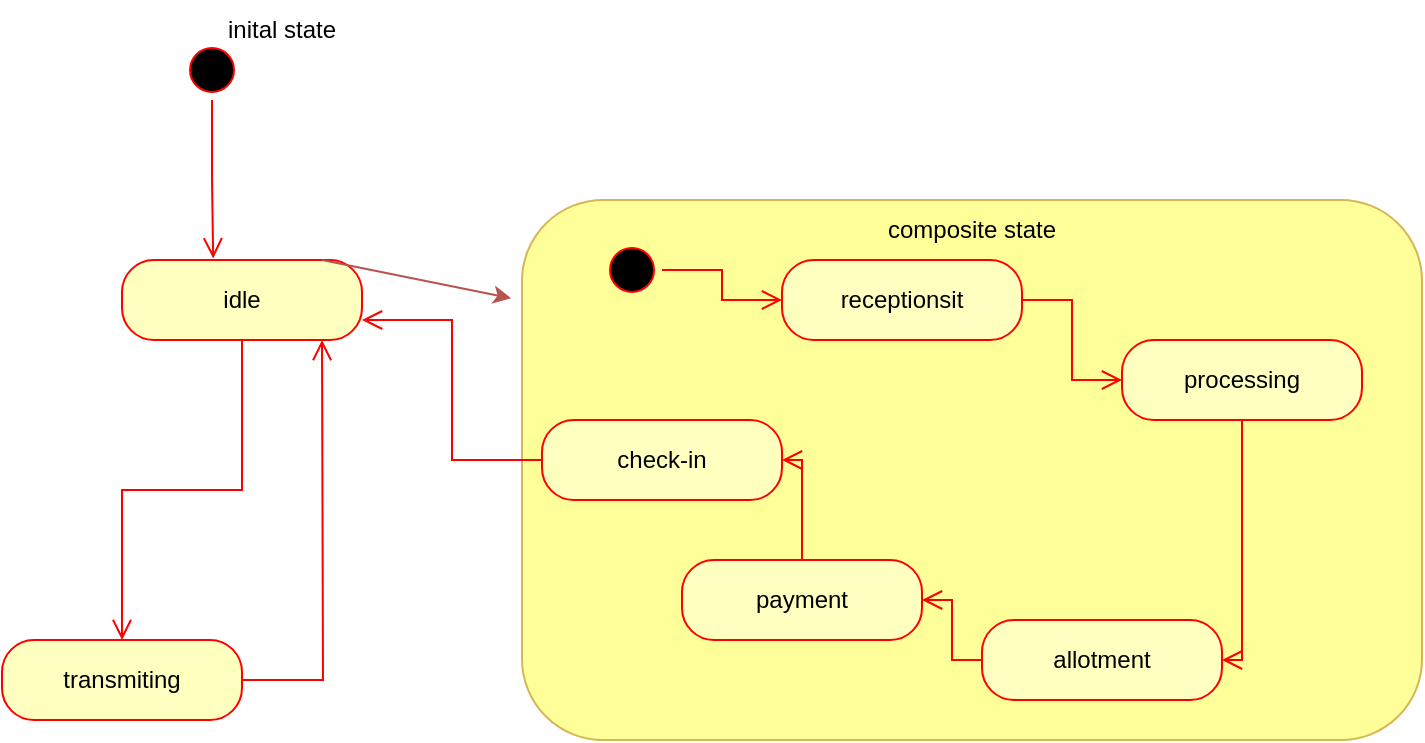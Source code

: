 <mxfile version="22.1.5" type="device">
  <diagram name="Page-1" id="Fwdr6p3sFzub2-wpzpE_">
    <mxGraphModel dx="1852" dy="577" grid="1" gridSize="10" guides="1" tooltips="1" connect="1" arrows="1" fold="1" page="1" pageScale="1" pageWidth="850" pageHeight="1100" math="0" shadow="0">
      <root>
        <mxCell id="0" />
        <mxCell id="1" parent="0" />
        <object label="" id="PWBGoijjpDa2dbcxvJKg-1">
          <mxCell style="ellipse;html=1;shape=startState;fillColor=#000000;strokeColor=#ff0000;" vertex="1" parent="1">
            <mxGeometry x="80" y="40" width="30" height="30" as="geometry" />
          </mxCell>
        </object>
        <mxCell id="PWBGoijjpDa2dbcxvJKg-2" value="" style="edgeStyle=orthogonalEdgeStyle;html=1;verticalAlign=bottom;endArrow=open;endSize=8;strokeColor=#ff0000;rounded=0;entryX=0.38;entryY=-0.02;entryDx=0;entryDy=0;entryPerimeter=0;" edge="1" source="PWBGoijjpDa2dbcxvJKg-1" parent="1" target="PWBGoijjpDa2dbcxvJKg-3">
          <mxGeometry relative="1" as="geometry">
            <mxPoint x="95" y="130" as="targetPoint" />
          </mxGeometry>
        </mxCell>
        <mxCell id="PWBGoijjpDa2dbcxvJKg-3" value="idle" style="rounded=1;whiteSpace=wrap;html=1;arcSize=40;fontColor=#000000;fillColor=#ffffc0;strokeColor=#ff0000;" vertex="1" parent="1">
          <mxGeometry x="50" y="150" width="120" height="40" as="geometry" />
        </mxCell>
        <mxCell id="PWBGoijjpDa2dbcxvJKg-4" value="" style="edgeStyle=orthogonalEdgeStyle;html=1;verticalAlign=bottom;endArrow=open;endSize=8;strokeColor=#ff0000;rounded=0;" edge="1" source="PWBGoijjpDa2dbcxvJKg-3" parent="1" target="PWBGoijjpDa2dbcxvJKg-5">
          <mxGeometry relative="1" as="geometry">
            <mxPoint x="95" y="230" as="targetPoint" />
          </mxGeometry>
        </mxCell>
        <mxCell id="PWBGoijjpDa2dbcxvJKg-5" value="transmiting" style="rounded=1;whiteSpace=wrap;html=1;arcSize=40;fontColor=#000000;fillColor=#ffffc0;strokeColor=#ff0000;" vertex="1" parent="1">
          <mxGeometry x="-10" y="340" width="120" height="40" as="geometry" />
        </mxCell>
        <mxCell id="PWBGoijjpDa2dbcxvJKg-6" value="" style="edgeStyle=orthogonalEdgeStyle;html=1;verticalAlign=bottom;endArrow=open;endSize=8;strokeColor=#ff0000;rounded=0;" edge="1" source="PWBGoijjpDa2dbcxvJKg-5" parent="1">
          <mxGeometry relative="1" as="geometry">
            <mxPoint x="150" y="190" as="targetPoint" />
          </mxGeometry>
        </mxCell>
        <mxCell id="PWBGoijjpDa2dbcxvJKg-9" value="" style="rounded=1;whiteSpace=wrap;html=1;fillColor=#FFFF99;strokeColor=#d6b656;" vertex="1" parent="1">
          <mxGeometry x="250" y="120" width="450" height="270" as="geometry" />
        </mxCell>
        <mxCell id="PWBGoijjpDa2dbcxvJKg-12" value="" style="ellipse;html=1;shape=startState;fillColor=#000000;strokeColor=#ff0000;" vertex="1" parent="1">
          <mxGeometry x="290" y="140" width="30" height="30" as="geometry" />
        </mxCell>
        <mxCell id="PWBGoijjpDa2dbcxvJKg-13" value="" style="edgeStyle=orthogonalEdgeStyle;html=1;verticalAlign=bottom;endArrow=open;endSize=8;strokeColor=#ff0000;rounded=0;" edge="1" source="PWBGoijjpDa2dbcxvJKg-12" parent="1" target="PWBGoijjpDa2dbcxvJKg-14">
          <mxGeometry relative="1" as="geometry">
            <mxPoint x="305" y="230" as="targetPoint" />
          </mxGeometry>
        </mxCell>
        <mxCell id="PWBGoijjpDa2dbcxvJKg-14" value="receptionsit&lt;br&gt;" style="rounded=1;whiteSpace=wrap;html=1;arcSize=40;fontColor=#000000;fillColor=#ffffc0;strokeColor=#ff0000;" vertex="1" parent="1">
          <mxGeometry x="380" y="150" width="120" height="40" as="geometry" />
        </mxCell>
        <mxCell id="PWBGoijjpDa2dbcxvJKg-15" value="" style="edgeStyle=orthogonalEdgeStyle;html=1;verticalAlign=bottom;endArrow=open;endSize=8;strokeColor=#ff0000;rounded=0;" edge="1" source="PWBGoijjpDa2dbcxvJKg-14" parent="1" target="PWBGoijjpDa2dbcxvJKg-16">
          <mxGeometry relative="1" as="geometry">
            <mxPoint x="440" y="250" as="targetPoint" />
          </mxGeometry>
        </mxCell>
        <mxCell id="PWBGoijjpDa2dbcxvJKg-16" value="processing" style="rounded=1;whiteSpace=wrap;html=1;arcSize=40;fontColor=#000000;fillColor=#ffffc0;strokeColor=#ff0000;" vertex="1" parent="1">
          <mxGeometry x="550" y="190" width="120" height="40" as="geometry" />
        </mxCell>
        <mxCell id="PWBGoijjpDa2dbcxvJKg-17" value="" style="edgeStyle=orthogonalEdgeStyle;html=1;verticalAlign=bottom;endArrow=open;endSize=8;strokeColor=#ff0000;rounded=0;entryX=1;entryY=0.5;entryDx=0;entryDy=0;" edge="1" source="PWBGoijjpDa2dbcxvJKg-16" parent="1" target="PWBGoijjpDa2dbcxvJKg-18">
          <mxGeometry relative="1" as="geometry">
            <mxPoint x="610" y="290" as="targetPoint" />
          </mxGeometry>
        </mxCell>
        <mxCell id="PWBGoijjpDa2dbcxvJKg-18" value="allotment" style="rounded=1;whiteSpace=wrap;html=1;arcSize=40;fontColor=#000000;fillColor=#ffffc0;strokeColor=#ff0000;" vertex="1" parent="1">
          <mxGeometry x="480" y="330" width="120" height="40" as="geometry" />
        </mxCell>
        <mxCell id="PWBGoijjpDa2dbcxvJKg-19" value="" style="edgeStyle=orthogonalEdgeStyle;html=1;verticalAlign=bottom;endArrow=open;endSize=8;strokeColor=#ff0000;rounded=0;" edge="1" source="PWBGoijjpDa2dbcxvJKg-18" parent="1" target="PWBGoijjpDa2dbcxvJKg-20">
          <mxGeometry relative="1" as="geometry">
            <mxPoint x="540" y="430" as="targetPoint" />
          </mxGeometry>
        </mxCell>
        <mxCell id="PWBGoijjpDa2dbcxvJKg-20" value="payment" style="rounded=1;whiteSpace=wrap;html=1;arcSize=40;fontColor=#000000;fillColor=#ffffc0;strokeColor=#ff0000;" vertex="1" parent="1">
          <mxGeometry x="330" y="300" width="120" height="40" as="geometry" />
        </mxCell>
        <mxCell id="PWBGoijjpDa2dbcxvJKg-21" value="" style="edgeStyle=orthogonalEdgeStyle;html=1;verticalAlign=bottom;endArrow=open;endSize=8;strokeColor=#ff0000;rounded=0;entryX=1;entryY=0.5;entryDx=0;entryDy=0;" edge="1" source="PWBGoijjpDa2dbcxvJKg-20" parent="1" target="PWBGoijjpDa2dbcxvJKg-22">
          <mxGeometry relative="1" as="geometry">
            <mxPoint x="390" y="400" as="targetPoint" />
          </mxGeometry>
        </mxCell>
        <mxCell id="PWBGoijjpDa2dbcxvJKg-22" value="check-in" style="rounded=1;whiteSpace=wrap;html=1;arcSize=40;fontColor=#000000;fillColor=#ffffc0;strokeColor=#ff0000;" vertex="1" parent="1">
          <mxGeometry x="260" y="230" width="120" height="40" as="geometry" />
        </mxCell>
        <mxCell id="PWBGoijjpDa2dbcxvJKg-23" value="" style="edgeStyle=orthogonalEdgeStyle;html=1;verticalAlign=bottom;endArrow=open;endSize=8;strokeColor=#ff0000;rounded=0;entryX=1;entryY=0.75;entryDx=0;entryDy=0;" edge="1" source="PWBGoijjpDa2dbcxvJKg-22" parent="1" target="PWBGoijjpDa2dbcxvJKg-3">
          <mxGeometry relative="1" as="geometry">
            <mxPoint x="320" y="330" as="targetPoint" />
          </mxGeometry>
        </mxCell>
        <mxCell id="PWBGoijjpDa2dbcxvJKg-27" value="" style="endArrow=classic;html=1;rounded=0;entryX=-0.012;entryY=0.182;entryDx=0;entryDy=0;fillColor=#f8cecc;strokeColor=#b85450;entryPerimeter=0;" edge="1" parent="1" target="PWBGoijjpDa2dbcxvJKg-9">
          <mxGeometry width="50" height="50" relative="1" as="geometry">
            <mxPoint x="150" y="150" as="sourcePoint" />
            <mxPoint x="200" y="100" as="targetPoint" />
          </mxGeometry>
        </mxCell>
        <mxCell id="PWBGoijjpDa2dbcxvJKg-28" value="inital state" style="text;strokeColor=none;align=center;fillColor=none;html=1;verticalAlign=middle;whiteSpace=wrap;rounded=0;" vertex="1" parent="1">
          <mxGeometry x="100" y="20" width="60" height="30" as="geometry" />
        </mxCell>
        <mxCell id="PWBGoijjpDa2dbcxvJKg-29" value="composite state" style="text;strokeColor=none;align=center;fillColor=none;html=1;verticalAlign=middle;whiteSpace=wrap;rounded=0;" vertex="1" parent="1">
          <mxGeometry x="430" y="120" width="90" height="30" as="geometry" />
        </mxCell>
      </root>
    </mxGraphModel>
  </diagram>
</mxfile>
